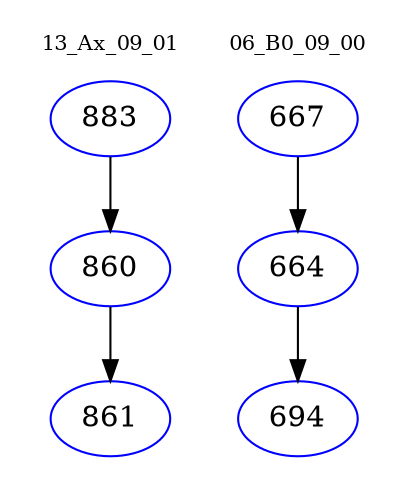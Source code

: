 digraph{
subgraph cluster_0 {
color = white
label = "13_Ax_09_01";
fontsize=10;
T0_883 [label="883", color="blue"]
T0_883 -> T0_860 [color="black"]
T0_860 [label="860", color="blue"]
T0_860 -> T0_861 [color="black"]
T0_861 [label="861", color="blue"]
}
subgraph cluster_1 {
color = white
label = "06_B0_09_00";
fontsize=10;
T1_667 [label="667", color="blue"]
T1_667 -> T1_664 [color="black"]
T1_664 [label="664", color="blue"]
T1_664 -> T1_694 [color="black"]
T1_694 [label="694", color="blue"]
}
}

